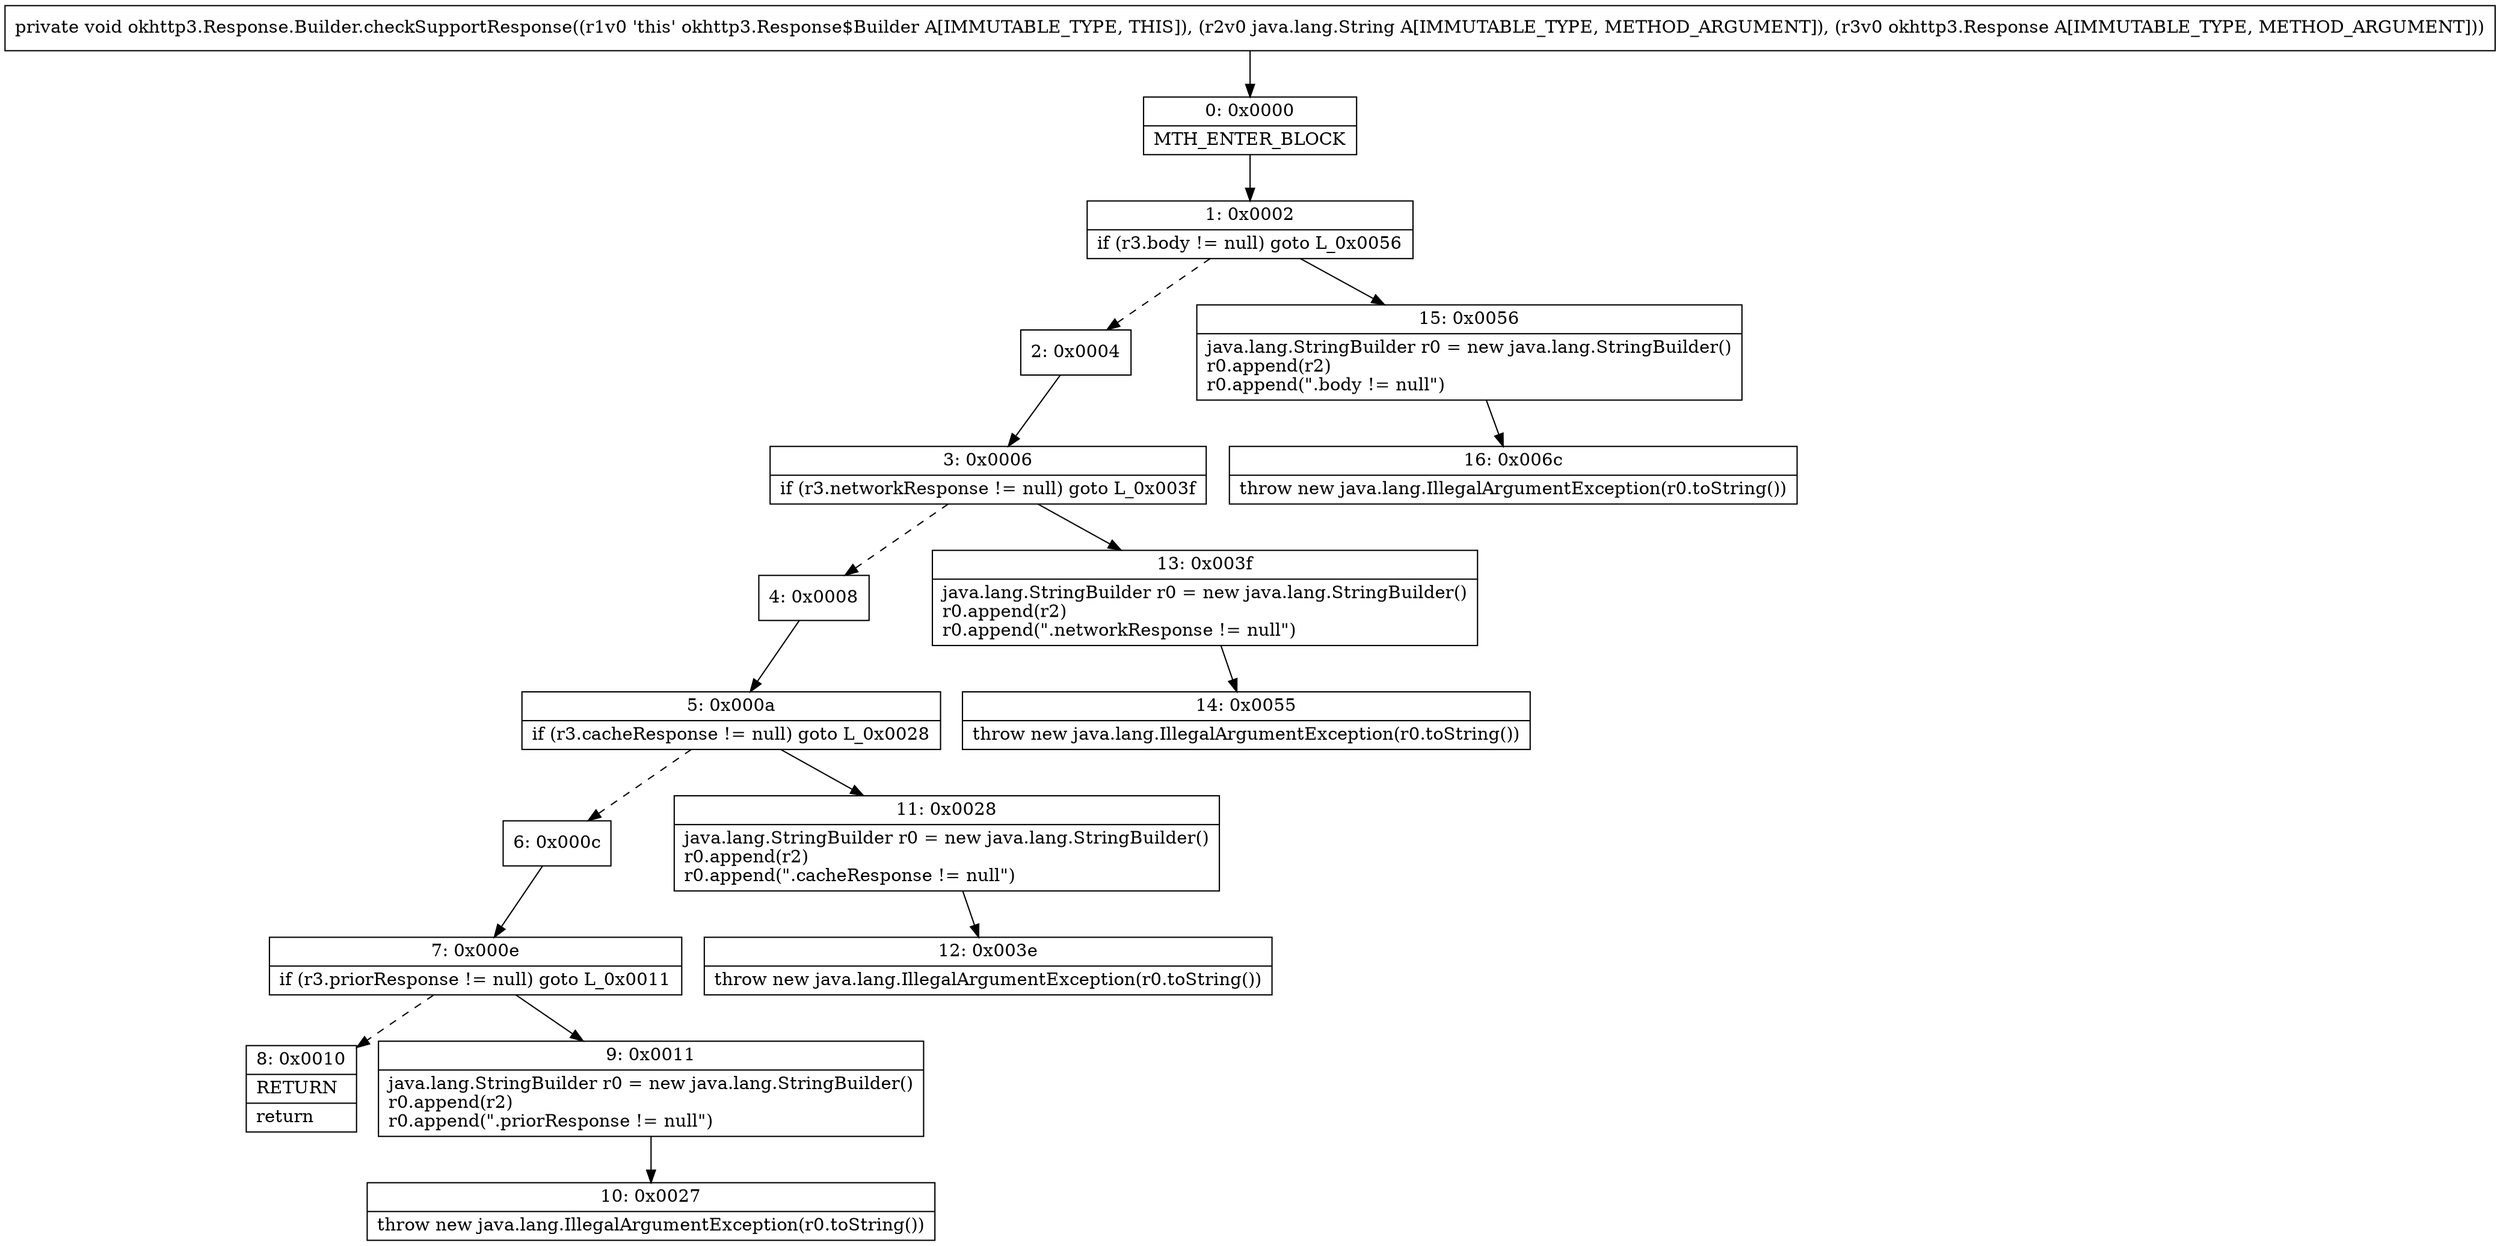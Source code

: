 digraph "CFG forokhttp3.Response.Builder.checkSupportResponse(Ljava\/lang\/String;Lokhttp3\/Response;)V" {
Node_0 [shape=record,label="{0\:\ 0x0000|MTH_ENTER_BLOCK\l}"];
Node_1 [shape=record,label="{1\:\ 0x0002|if (r3.body != null) goto L_0x0056\l}"];
Node_2 [shape=record,label="{2\:\ 0x0004}"];
Node_3 [shape=record,label="{3\:\ 0x0006|if (r3.networkResponse != null) goto L_0x003f\l}"];
Node_4 [shape=record,label="{4\:\ 0x0008}"];
Node_5 [shape=record,label="{5\:\ 0x000a|if (r3.cacheResponse != null) goto L_0x0028\l}"];
Node_6 [shape=record,label="{6\:\ 0x000c}"];
Node_7 [shape=record,label="{7\:\ 0x000e|if (r3.priorResponse != null) goto L_0x0011\l}"];
Node_8 [shape=record,label="{8\:\ 0x0010|RETURN\l|return\l}"];
Node_9 [shape=record,label="{9\:\ 0x0011|java.lang.StringBuilder r0 = new java.lang.StringBuilder()\lr0.append(r2)\lr0.append(\".priorResponse != null\")\l}"];
Node_10 [shape=record,label="{10\:\ 0x0027|throw new java.lang.IllegalArgumentException(r0.toString())\l}"];
Node_11 [shape=record,label="{11\:\ 0x0028|java.lang.StringBuilder r0 = new java.lang.StringBuilder()\lr0.append(r2)\lr0.append(\".cacheResponse != null\")\l}"];
Node_12 [shape=record,label="{12\:\ 0x003e|throw new java.lang.IllegalArgumentException(r0.toString())\l}"];
Node_13 [shape=record,label="{13\:\ 0x003f|java.lang.StringBuilder r0 = new java.lang.StringBuilder()\lr0.append(r2)\lr0.append(\".networkResponse != null\")\l}"];
Node_14 [shape=record,label="{14\:\ 0x0055|throw new java.lang.IllegalArgumentException(r0.toString())\l}"];
Node_15 [shape=record,label="{15\:\ 0x0056|java.lang.StringBuilder r0 = new java.lang.StringBuilder()\lr0.append(r2)\lr0.append(\".body != null\")\l}"];
Node_16 [shape=record,label="{16\:\ 0x006c|throw new java.lang.IllegalArgumentException(r0.toString())\l}"];
MethodNode[shape=record,label="{private void okhttp3.Response.Builder.checkSupportResponse((r1v0 'this' okhttp3.Response$Builder A[IMMUTABLE_TYPE, THIS]), (r2v0 java.lang.String A[IMMUTABLE_TYPE, METHOD_ARGUMENT]), (r3v0 okhttp3.Response A[IMMUTABLE_TYPE, METHOD_ARGUMENT])) }"];
MethodNode -> Node_0;
Node_0 -> Node_1;
Node_1 -> Node_2[style=dashed];
Node_1 -> Node_15;
Node_2 -> Node_3;
Node_3 -> Node_4[style=dashed];
Node_3 -> Node_13;
Node_4 -> Node_5;
Node_5 -> Node_6[style=dashed];
Node_5 -> Node_11;
Node_6 -> Node_7;
Node_7 -> Node_8[style=dashed];
Node_7 -> Node_9;
Node_9 -> Node_10;
Node_11 -> Node_12;
Node_13 -> Node_14;
Node_15 -> Node_16;
}

